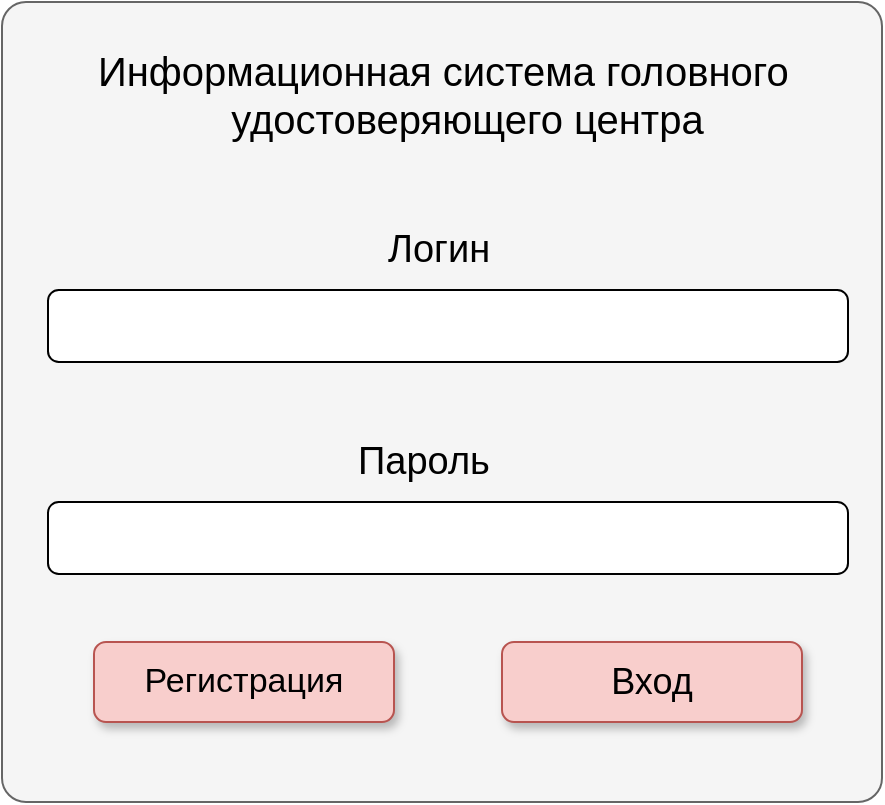 <mxfile version="10.6.3" type="github"><diagram id="nLGZDEDbWUDTZdDNZIfN" name="Page-1"><mxGraphModel dx="992" dy="467" grid="1" gridSize="10" guides="1" tooltips="1" connect="1" arrows="1" fold="1" page="1" pageScale="1" pageWidth="827" pageHeight="1169" math="0" shadow="0"><root><mxCell id="0"/><mxCell id="1" parent="0"/><mxCell id="xSy0qXQIVPlLvnOJ2axo-2" value="" style="rounded=1;whiteSpace=wrap;html=1;fillColor=#f5f5f5;strokeColor=#666666;arcSize=3;fontColor=#333333;" vertex="1" parent="1"><mxGeometry x="180" y="210" width="440" height="400" as="geometry"/></mxCell><mxCell id="xSy0qXQIVPlLvnOJ2axo-3" value="&lt;font style=&quot;font-size: 20px&quot;&gt;&lt;span&gt;Информационная система&lt;/span&gt;&lt;span&gt;&amp;nbsp;головного&lt;/span&gt;&lt;br&gt;&lt;span&gt;&amp;nbsp; &amp;nbsp; &amp;nbsp; &amp;nbsp; &amp;nbsp; &amp;nbsp; удостоверяющего центра&lt;/span&gt;&lt;/font&gt;" style="text;html=1;resizable=0;points=[];autosize=1;align=left;verticalAlign=top;spacingTop=-4;" vertex="1" parent="1"><mxGeometry x="226" y="230" width="360" height="30" as="geometry"/></mxCell><mxCell id="xSy0qXQIVPlLvnOJ2axo-4" value="&lt;font style=&quot;font-size: 17px&quot;&gt;Регистрация&lt;/font&gt;" style="rounded=1;whiteSpace=wrap;html=1;fillColor=#f8cecc;strokeColor=#b85450;shadow=1;" vertex="1" parent="1"><mxGeometry x="226" y="530" width="150" height="40" as="geometry"/></mxCell><mxCell id="xSy0qXQIVPlLvnOJ2axo-5" value="" style="rounded=1;whiteSpace=wrap;html=1;" vertex="1" parent="1"><mxGeometry x="203" y="354" width="400" height="36" as="geometry"/></mxCell><mxCell id="xSy0qXQIVPlLvnOJ2axo-6" value="&lt;font style=&quot;font-size: 19px&quot;&gt;Логин&lt;/font&gt;" style="text;html=1;resizable=0;points=[];autosize=1;align=left;verticalAlign=top;spacingTop=-4;" vertex="1" parent="1"><mxGeometry x="371" y="320" width="70" height="20" as="geometry"/></mxCell><mxCell id="xSy0qXQIVPlLvnOJ2axo-7" value="" style="rounded=1;whiteSpace=wrap;html=1;" vertex="1" parent="1"><mxGeometry x="203" y="460" width="400" height="36" as="geometry"/></mxCell><mxCell id="xSy0qXQIVPlLvnOJ2axo-8" value="&lt;font style=&quot;font-size: 19px&quot;&gt;Пароль&lt;/font&gt;" style="text;html=1;resizable=0;points=[];autosize=1;align=left;verticalAlign=top;spacingTop=-4;" vertex="1" parent="1"><mxGeometry x="356" y="426" width="80" height="20" as="geometry"/></mxCell><mxCell id="xSy0qXQIVPlLvnOJ2axo-9" value="&lt;font style=&quot;font-size: 18px&quot;&gt;Вход&lt;/font&gt;" style="rounded=1;whiteSpace=wrap;html=1;fillColor=#f8cecc;strokeColor=#b85450;shadow=1;" vertex="1" parent="1"><mxGeometry x="430" y="530" width="150" height="40" as="geometry"/></mxCell></root></mxGraphModel></diagram></mxfile>